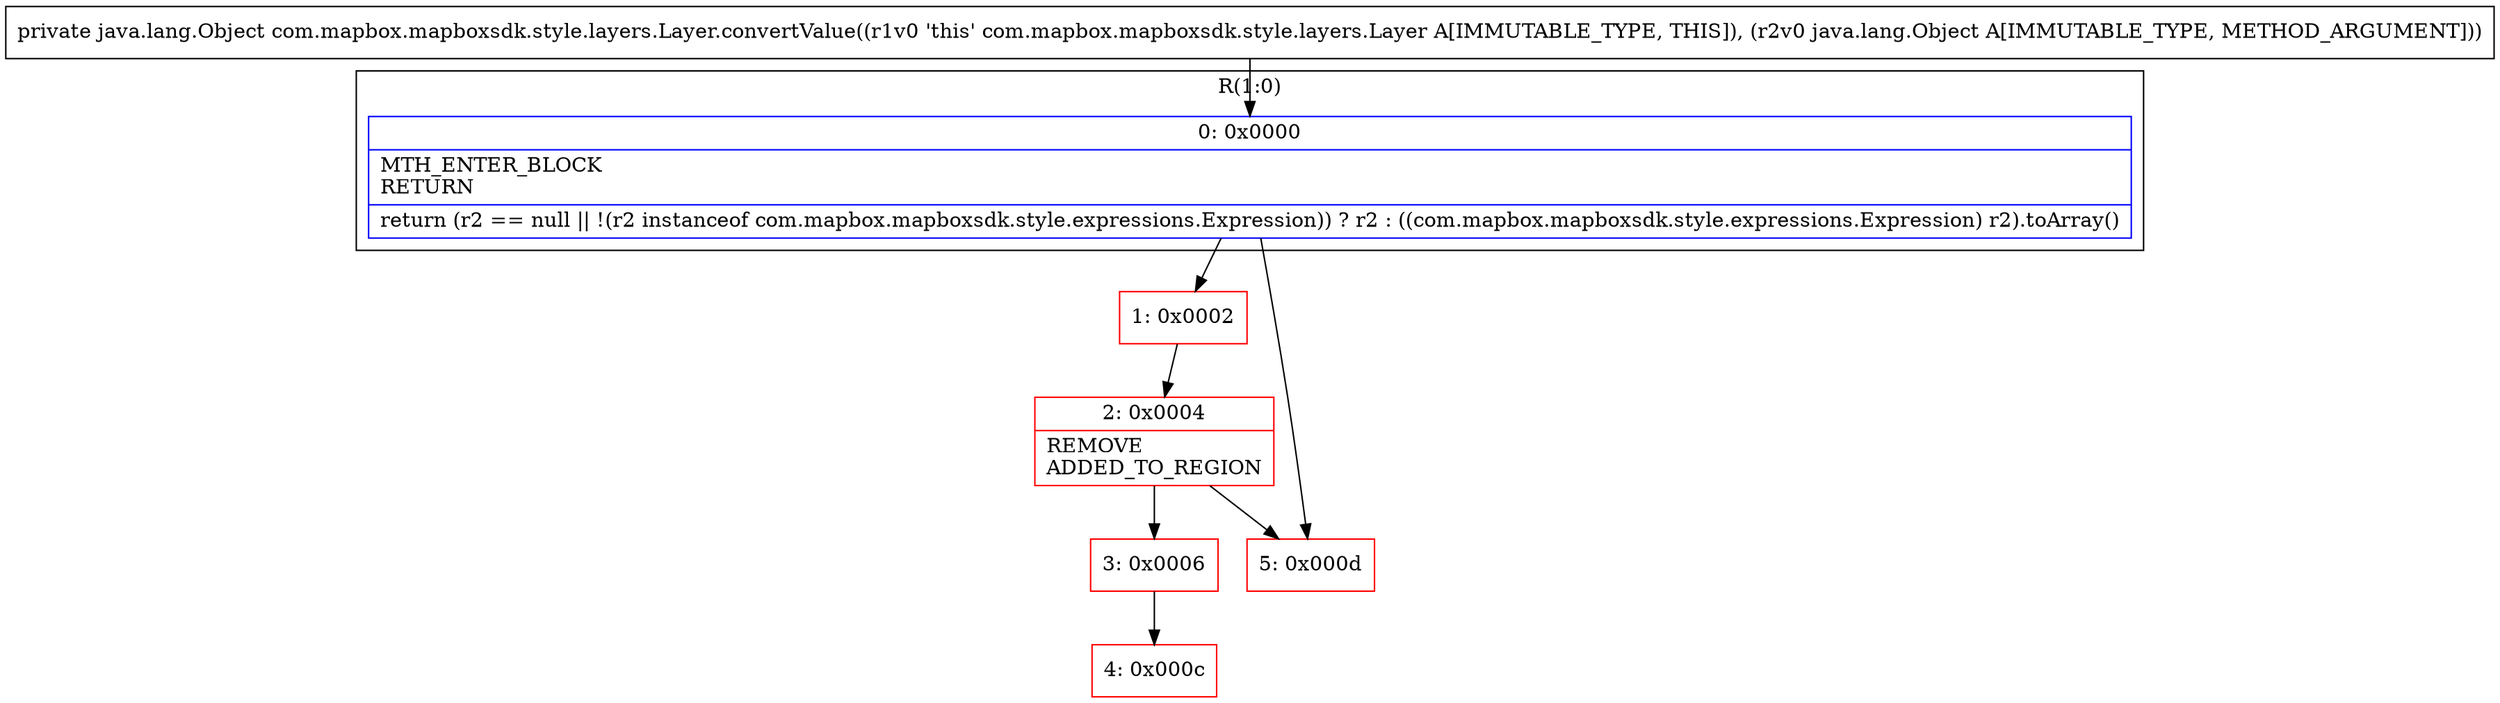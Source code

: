 digraph "CFG forcom.mapbox.mapboxsdk.style.layers.Layer.convertValue(Ljava\/lang\/Object;)Ljava\/lang\/Object;" {
subgraph cluster_Region_1273346700 {
label = "R(1:0)";
node [shape=record,color=blue];
Node_0 [shape=record,label="{0\:\ 0x0000|MTH_ENTER_BLOCK\lRETURN\l|return (r2 == null \|\| !(r2 instanceof com.mapbox.mapboxsdk.style.expressions.Expression)) ? r2 : ((com.mapbox.mapboxsdk.style.expressions.Expression) r2).toArray()\l}"];
}
Node_1 [shape=record,color=red,label="{1\:\ 0x0002}"];
Node_2 [shape=record,color=red,label="{2\:\ 0x0004|REMOVE\lADDED_TO_REGION\l}"];
Node_3 [shape=record,color=red,label="{3\:\ 0x0006}"];
Node_4 [shape=record,color=red,label="{4\:\ 0x000c}"];
Node_5 [shape=record,color=red,label="{5\:\ 0x000d}"];
MethodNode[shape=record,label="{private java.lang.Object com.mapbox.mapboxsdk.style.layers.Layer.convertValue((r1v0 'this' com.mapbox.mapboxsdk.style.layers.Layer A[IMMUTABLE_TYPE, THIS]), (r2v0 java.lang.Object A[IMMUTABLE_TYPE, METHOD_ARGUMENT])) }"];
MethodNode -> Node_0;
Node_0 -> Node_1;
Node_0 -> Node_5;
Node_1 -> Node_2;
Node_2 -> Node_3;
Node_2 -> Node_5;
Node_3 -> Node_4;
}

